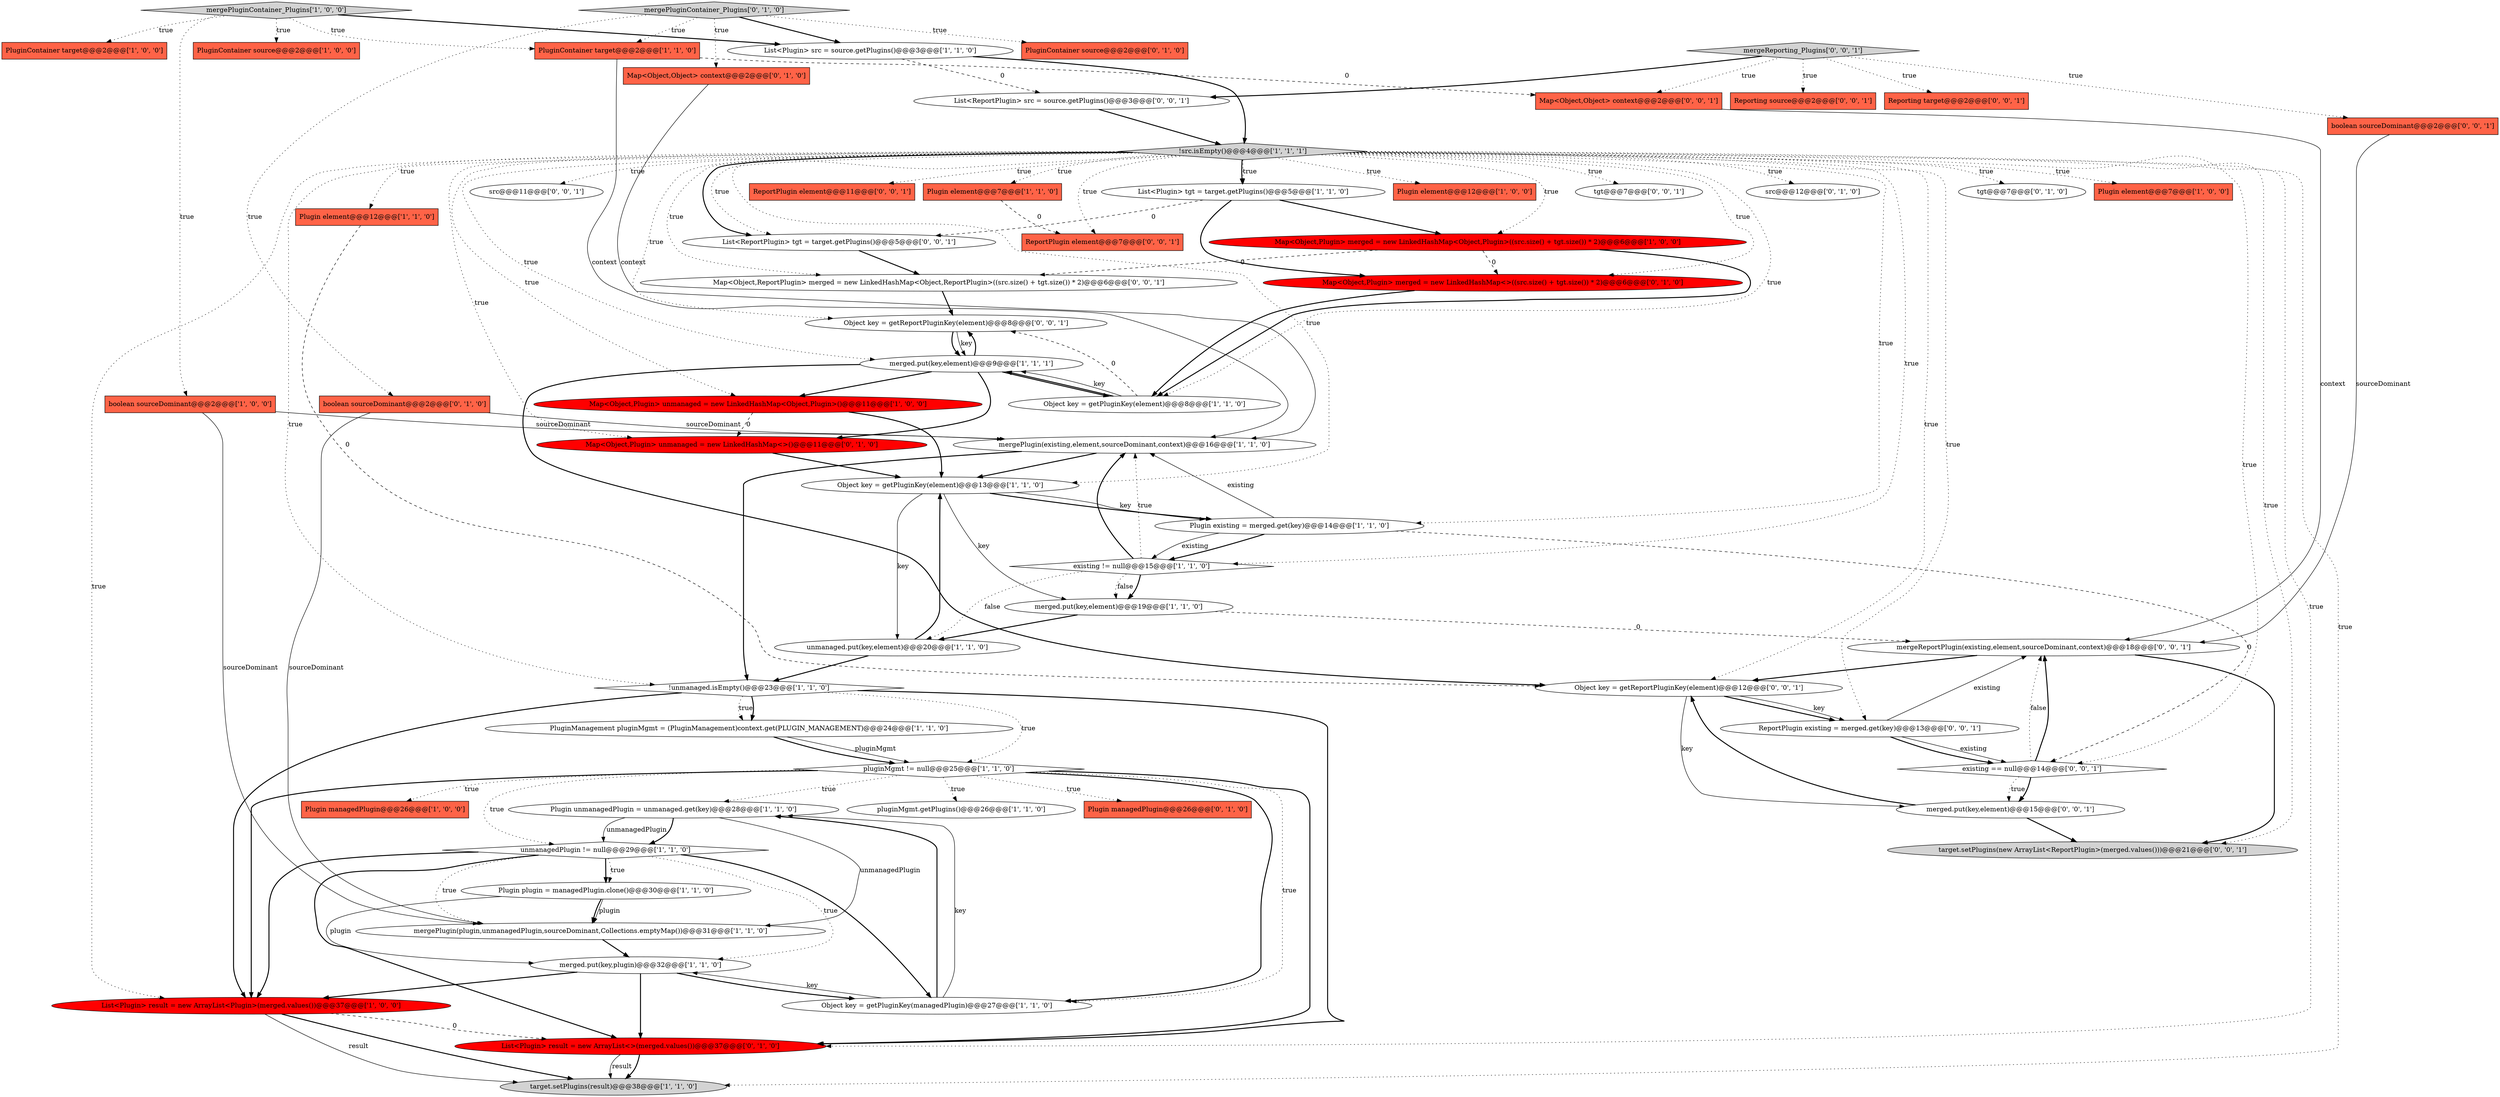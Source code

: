 digraph {
33 [style = filled, label = "mergePluginContainer_Plugins['1', '0', '0']", fillcolor = lightgray, shape = diamond image = "AAA0AAABBB1BBB"];
21 [style = filled, label = "Plugin element@@@7@@@['1', '0', '0']", fillcolor = tomato, shape = box image = "AAA0AAABBB1BBB"];
14 [style = filled, label = "Plugin unmanagedPlugin = unmanaged.get(key)@@@28@@@['1', '1', '0']", fillcolor = white, shape = ellipse image = "AAA0AAABBB1BBB"];
27 [style = filled, label = "unmanagedPlugin != null@@@29@@@['1', '1', '0']", fillcolor = white, shape = diamond image = "AAA0AAABBB1BBB"];
58 [style = filled, label = "ReportPlugin existing = merged.get(key)@@@13@@@['0', '0', '1']", fillcolor = white, shape = ellipse image = "AAA0AAABBB3BBB"];
25 [style = filled, label = "unmanaged.put(key,element)@@@20@@@['1', '1', '0']", fillcolor = white, shape = ellipse image = "AAA0AAABBB1BBB"];
28 [style = filled, label = "List<Plugin> result = new ArrayList<Plugin>(merged.values())@@@37@@@['1', '0', '0']", fillcolor = red, shape = ellipse image = "AAA1AAABBB1BBB"];
8 [style = filled, label = "PluginManagement pluginMgmt = (PluginManagement)context.get(PLUGIN_MANAGEMENT)@@@24@@@['1', '1', '0']", fillcolor = white, shape = ellipse image = "AAA0AAABBB1BBB"];
60 [style = filled, label = "Map<Object,Object> context@@@2@@@['0', '0', '1']", fillcolor = tomato, shape = box image = "AAA0AAABBB3BBB"];
6 [style = filled, label = "pluginMgmt.getPlugins()@@@26@@@['1', '1', '0']", fillcolor = white, shape = ellipse image = "AAA0AAABBB1BBB"];
20 [style = filled, label = "PluginContainer target@@@2@@@['1', '0', '0']", fillcolor = tomato, shape = box image = "AAA0AAABBB1BBB"];
10 [style = filled, label = "Map<Object,Plugin> unmanaged = new LinkedHashMap<Object,Plugin>()@@@11@@@['1', '0', '0']", fillcolor = red, shape = ellipse image = "AAA1AAABBB1BBB"];
4 [style = filled, label = "Map<Object,Plugin> merged = new LinkedHashMap<Object,Plugin>((src.size() + tgt.size()) * 2)@@@6@@@['1', '0', '0']", fillcolor = red, shape = ellipse image = "AAA1AAABBB1BBB"];
31 [style = filled, label = "PluginContainer target@@@2@@@['1', '1', '0']", fillcolor = tomato, shape = box image = "AAA0AAABBB1BBB"];
38 [style = filled, label = "Plugin managedPlugin@@@26@@@['0', '1', '0']", fillcolor = tomato, shape = box image = "AAA0AAABBB2BBB"];
44 [style = filled, label = "List<Plugin> result = new ArrayList<>(merged.values())@@@37@@@['0', '1', '0']", fillcolor = red, shape = ellipse image = "AAA1AAABBB2BBB"];
50 [style = filled, label = "src@@@11@@@['0', '0', '1']", fillcolor = white, shape = ellipse image = "AAA0AAABBB3BBB"];
0 [style = filled, label = "boolean sourceDominant@@@2@@@['1', '0', '0']", fillcolor = tomato, shape = box image = "AAA0AAABBB1BBB"];
30 [style = filled, label = "Plugin element@@@12@@@['1', '1', '0']", fillcolor = tomato, shape = box image = "AAA0AAABBB1BBB"];
26 [style = filled, label = "!unmanaged.isEmpty()@@@23@@@['1', '1', '0']", fillcolor = white, shape = diamond image = "AAA0AAABBB1BBB"];
23 [style = filled, label = "merged.put(key,plugin)@@@32@@@['1', '1', '0']", fillcolor = white, shape = ellipse image = "AAA0AAABBB1BBB"];
37 [style = filled, label = "Map<Object,Object> context@@@2@@@['0', '1', '0']", fillcolor = tomato, shape = box image = "AAA0AAABBB2BBB"];
53 [style = filled, label = "Object key = getReportPluginKey(element)@@@12@@@['0', '0', '1']", fillcolor = white, shape = ellipse image = "AAA0AAABBB3BBB"];
19 [style = filled, label = "existing != null@@@15@@@['1', '1', '0']", fillcolor = white, shape = diamond image = "AAA0AAABBB1BBB"];
55 [style = filled, label = "existing == null@@@14@@@['0', '0', '1']", fillcolor = white, shape = diamond image = "AAA0AAABBB3BBB"];
52 [style = filled, label = "ReportPlugin element@@@11@@@['0', '0', '1']", fillcolor = tomato, shape = box image = "AAA0AAABBB3BBB"];
15 [style = filled, label = "Plugin existing = merged.get(key)@@@14@@@['1', '1', '0']", fillcolor = white, shape = ellipse image = "AAA0AAABBB1BBB"];
18 [style = filled, label = "merged.put(key,element)@@@9@@@['1', '1', '1']", fillcolor = white, shape = ellipse image = "AAA0AAABBB1BBB"];
24 [style = filled, label = "Plugin element@@@7@@@['1', '1', '0']", fillcolor = tomato, shape = box image = "AAA0AAABBB1BBB"];
35 [style = filled, label = "Map<Object,Plugin> unmanaged = new LinkedHashMap<>()@@@11@@@['0', '1', '0']", fillcolor = red, shape = ellipse image = "AAA1AAABBB2BBB"];
61 [style = filled, label = "ReportPlugin element@@@7@@@['0', '0', '1']", fillcolor = tomato, shape = box image = "AAA0AAABBB3BBB"];
62 [style = filled, label = "Map<Object,ReportPlugin> merged = new LinkedHashMap<Object,ReportPlugin>((src.size() + tgt.size()) * 2)@@@6@@@['0', '0', '1']", fillcolor = white, shape = ellipse image = "AAA0AAABBB3BBB"];
2 [style = filled, label = "List<Plugin> tgt = target.getPlugins()@@@5@@@['1', '1', '0']", fillcolor = white, shape = ellipse image = "AAA0AAABBB1BBB"];
45 [style = filled, label = "Reporting source@@@2@@@['0', '0', '1']", fillcolor = tomato, shape = box image = "AAA0AAABBB3BBB"];
57 [style = filled, label = "Reporting target@@@2@@@['0', '0', '1']", fillcolor = tomato, shape = box image = "AAA0AAABBB3BBB"];
41 [style = filled, label = "PluginContainer source@@@2@@@['0', '1', '0']", fillcolor = tomato, shape = box image = "AAA0AAABBB2BBB"];
7 [style = filled, label = "Plugin element@@@12@@@['1', '0', '0']", fillcolor = tomato, shape = box image = "AAA0AAABBB1BBB"];
47 [style = filled, label = "boolean sourceDominant@@@2@@@['0', '0', '1']", fillcolor = tomato, shape = box image = "AAA0AAABBB3BBB"];
40 [style = filled, label = "boolean sourceDominant@@@2@@@['0', '1', '0']", fillcolor = tomato, shape = box image = "AAA0AAABBB2BBB"];
12 [style = filled, label = "mergePlugin(plugin,unmanagedPlugin,sourceDominant,Collections.emptyMap())@@@31@@@['1', '1', '0']", fillcolor = white, shape = ellipse image = "AAA0AAABBB1BBB"];
22 [style = filled, label = "Object key = getPluginKey(managedPlugin)@@@27@@@['1', '1', '0']", fillcolor = white, shape = ellipse image = "AAA0AAABBB1BBB"];
17 [style = filled, label = "PluginContainer source@@@2@@@['1', '0', '0']", fillcolor = tomato, shape = box image = "AAA0AAABBB1BBB"];
13 [style = filled, label = "List<Plugin> src = source.getPlugins()@@@3@@@['1', '1', '0']", fillcolor = white, shape = ellipse image = "AAA0AAABBB1BBB"];
16 [style = filled, label = "mergePlugin(existing,element,sourceDominant,context)@@@16@@@['1', '1', '0']", fillcolor = white, shape = ellipse image = "AAA0AAABBB1BBB"];
29 [style = filled, label = "Object key = getPluginKey(element)@@@13@@@['1', '1', '0']", fillcolor = white, shape = ellipse image = "AAA0AAABBB1BBB"];
39 [style = filled, label = "Map<Object,Plugin> merged = new LinkedHashMap<>((src.size() + tgt.size()) * 2)@@@6@@@['0', '1', '0']", fillcolor = red, shape = ellipse image = "AAA1AAABBB2BBB"];
54 [style = filled, label = "tgt@@@7@@@['0', '0', '1']", fillcolor = white, shape = ellipse image = "AAA0AAABBB3BBB"];
63 [style = filled, label = "mergeReporting_Plugins['0', '0', '1']", fillcolor = lightgray, shape = diamond image = "AAA0AAABBB3BBB"];
32 [style = filled, label = "target.setPlugins(result)@@@38@@@['1', '1', '0']", fillcolor = lightgray, shape = ellipse image = "AAA0AAABBB1BBB"];
43 [style = filled, label = "mergePluginContainer_Plugins['0', '1', '0']", fillcolor = lightgray, shape = diamond image = "AAA0AAABBB2BBB"];
48 [style = filled, label = "List<ReportPlugin> src = source.getPlugins()@@@3@@@['0', '0', '1']", fillcolor = white, shape = ellipse image = "AAA0AAABBB3BBB"];
49 [style = filled, label = "mergeReportPlugin(existing,element,sourceDominant,context)@@@18@@@['0', '0', '1']", fillcolor = white, shape = ellipse image = "AAA0AAABBB3BBB"];
9 [style = filled, label = "Plugin plugin = managedPlugin.clone()@@@30@@@['1', '1', '0']", fillcolor = white, shape = ellipse image = "AAA0AAABBB1BBB"];
34 [style = filled, label = "Object key = getPluginKey(element)@@@8@@@['1', '1', '0']", fillcolor = white, shape = ellipse image = "AAA0AAABBB1BBB"];
5 [style = filled, label = "!src.isEmpty()@@@4@@@['1', '1', '1']", fillcolor = lightgray, shape = diamond image = "AAA0AAABBB1BBB"];
42 [style = filled, label = "src@@@12@@@['0', '1', '0']", fillcolor = white, shape = ellipse image = "AAA0AAABBB2BBB"];
11 [style = filled, label = "merged.put(key,element)@@@19@@@['1', '1', '0']", fillcolor = white, shape = ellipse image = "AAA0AAABBB1BBB"];
59 [style = filled, label = "merged.put(key,element)@@@15@@@['0', '0', '1']", fillcolor = white, shape = ellipse image = "AAA0AAABBB3BBB"];
46 [style = filled, label = "target.setPlugins(new ArrayList<ReportPlugin>(merged.values()))@@@21@@@['0', '0', '1']", fillcolor = lightgray, shape = ellipse image = "AAA0AAABBB3BBB"];
56 [style = filled, label = "Object key = getReportPluginKey(element)@@@8@@@['0', '0', '1']", fillcolor = white, shape = ellipse image = "AAA0AAABBB3BBB"];
51 [style = filled, label = "List<ReportPlugin> tgt = target.getPlugins()@@@5@@@['0', '0', '1']", fillcolor = white, shape = ellipse image = "AAA0AAABBB3BBB"];
1 [style = filled, label = "Plugin managedPlugin@@@26@@@['1', '0', '0']", fillcolor = tomato, shape = box image = "AAA0AAABBB1BBB"];
36 [style = filled, label = "tgt@@@7@@@['0', '1', '0']", fillcolor = white, shape = ellipse image = "AAA0AAABBB2BBB"];
3 [style = filled, label = "pluginMgmt != null@@@25@@@['1', '1', '0']", fillcolor = white, shape = diamond image = "AAA0AAABBB1BBB"];
8->3 [style = solid, label="pluginMgmt"];
29->15 [style = bold, label=""];
5->18 [style = dotted, label="true"];
63->48 [style = bold, label=""];
55->49 [style = bold, label=""];
5->19 [style = dotted, label="true"];
5->32 [style = dotted, label="true"];
27->28 [style = bold, label=""];
27->44 [style = bold, label=""];
27->9 [style = bold, label=""];
34->18 [style = bold, label=""];
53->58 [style = bold, label=""];
27->23 [style = dotted, label="true"];
19->11 [style = bold, label=""];
4->39 [style = dashed, label="0"];
25->29 [style = bold, label=""];
3->6 [style = dotted, label="true"];
58->55 [style = solid, label="existing"];
22->23 [style = solid, label="key"];
29->15 [style = solid, label="key"];
23->28 [style = bold, label=""];
14->27 [style = solid, label="unmanagedPlugin"];
3->27 [style = dotted, label="true"];
5->24 [style = dotted, label="true"];
9->23 [style = solid, label="plugin"];
22->14 [style = solid, label="key"];
23->22 [style = bold, label=""];
34->56 [style = dashed, label="0"];
27->9 [style = dotted, label="true"];
0->16 [style = solid, label="sourceDominant"];
53->59 [style = solid, label="key"];
18->35 [style = bold, label=""];
63->47 [style = dotted, label="true"];
26->28 [style = bold, label=""];
5->29 [style = dotted, label="true"];
5->44 [style = dotted, label="true"];
60->49 [style = solid, label="context"];
11->25 [style = bold, label=""];
62->56 [style = bold, label=""];
23->44 [style = bold, label=""];
28->32 [style = solid, label="result"];
55->59 [style = dotted, label="true"];
0->12 [style = solid, label="sourceDominant"];
55->59 [style = bold, label=""];
39->34 [style = bold, label=""];
16->29 [style = bold, label=""];
16->26 [style = bold, label=""];
18->56 [style = bold, label=""];
24->61 [style = dashed, label="0"];
2->4 [style = bold, label=""];
27->22 [style = bold, label=""];
33->13 [style = bold, label=""];
26->3 [style = dotted, label="true"];
5->4 [style = dotted, label="true"];
11->49 [style = dashed, label="0"];
43->13 [style = bold, label=""];
2->39 [style = bold, label=""];
5->36 [style = dotted, label="true"];
58->49 [style = solid, label="existing"];
5->34 [style = dotted, label="true"];
5->42 [style = dotted, label="true"];
5->52 [style = dotted, label="true"];
5->7 [style = dotted, label="true"];
49->46 [style = bold, label=""];
44->32 [style = bold, label=""];
25->26 [style = bold, label=""];
13->5 [style = bold, label=""];
5->26 [style = dotted, label="true"];
9->12 [style = solid, label="plugin"];
5->30 [style = dotted, label="true"];
48->5 [style = bold, label=""];
56->18 [style = bold, label=""];
22->14 [style = bold, label=""];
2->51 [style = dashed, label="0"];
3->1 [style = dotted, label="true"];
10->35 [style = dashed, label="0"];
59->46 [style = bold, label=""];
33->31 [style = dotted, label="true"];
33->0 [style = dotted, label="true"];
26->8 [style = dotted, label="true"];
35->29 [style = bold, label=""];
51->62 [style = bold, label=""];
19->11 [style = dotted, label="false"];
18->34 [style = bold, label=""];
5->10 [style = dotted, label="true"];
37->16 [style = solid, label="context"];
8->3 [style = bold, label=""];
26->8 [style = bold, label=""];
29->25 [style = solid, label="key"];
33->17 [style = dotted, label="true"];
15->19 [style = bold, label=""];
13->48 [style = dashed, label="0"];
19->25 [style = dotted, label="false"];
5->15 [style = dotted, label="true"];
3->14 [style = dotted, label="true"];
59->53 [style = bold, label=""];
28->32 [style = bold, label=""];
15->16 [style = solid, label="existing"];
47->49 [style = solid, label="sourceDominant"];
53->58 [style = solid, label="key"];
15->19 [style = solid, label="existing"];
19->16 [style = bold, label=""];
5->61 [style = dotted, label="true"];
63->60 [style = dotted, label="true"];
14->12 [style = solid, label="unmanagedPlugin"];
3->28 [style = bold, label=""];
3->44 [style = bold, label=""];
5->35 [style = dotted, label="true"];
18->10 [style = bold, label=""];
26->44 [style = bold, label=""];
5->53 [style = dotted, label="true"];
3->38 [style = dotted, label="true"];
34->18 [style = solid, label="key"];
5->46 [style = dotted, label="true"];
31->60 [style = dashed, label="0"];
5->39 [style = dotted, label="true"];
43->40 [style = dotted, label="true"];
5->21 [style = dotted, label="true"];
14->27 [style = bold, label=""];
9->12 [style = bold, label=""];
5->50 [style = dotted, label="true"];
5->28 [style = dotted, label="true"];
4->62 [style = dashed, label="0"];
5->62 [style = dotted, label="true"];
4->34 [style = bold, label=""];
5->2 [style = dotted, label="true"];
5->51 [style = dotted, label="true"];
44->32 [style = solid, label="result"];
5->51 [style = bold, label=""];
63->45 [style = dotted, label="true"];
55->49 [style = dotted, label="false"];
5->56 [style = dotted, label="true"];
5->58 [style = dotted, label="true"];
18->53 [style = bold, label=""];
56->18 [style = solid, label="key"];
58->55 [style = bold, label=""];
27->12 [style = dotted, label="true"];
3->22 [style = bold, label=""];
30->53 [style = dashed, label="0"];
40->16 [style = solid, label="sourceDominant"];
33->20 [style = dotted, label="true"];
49->53 [style = bold, label=""];
5->2 [style = bold, label=""];
29->11 [style = solid, label="key"];
15->55 [style = dashed, label="0"];
43->37 [style = dotted, label="true"];
10->29 [style = bold, label=""];
28->44 [style = dashed, label="0"];
3->22 [style = dotted, label="true"];
19->16 [style = dotted, label="true"];
43->41 [style = dotted, label="true"];
5->54 [style = dotted, label="true"];
43->31 [style = dotted, label="true"];
31->16 [style = solid, label="context"];
12->23 [style = bold, label=""];
63->57 [style = dotted, label="true"];
5->55 [style = dotted, label="true"];
40->12 [style = solid, label="sourceDominant"];
}
